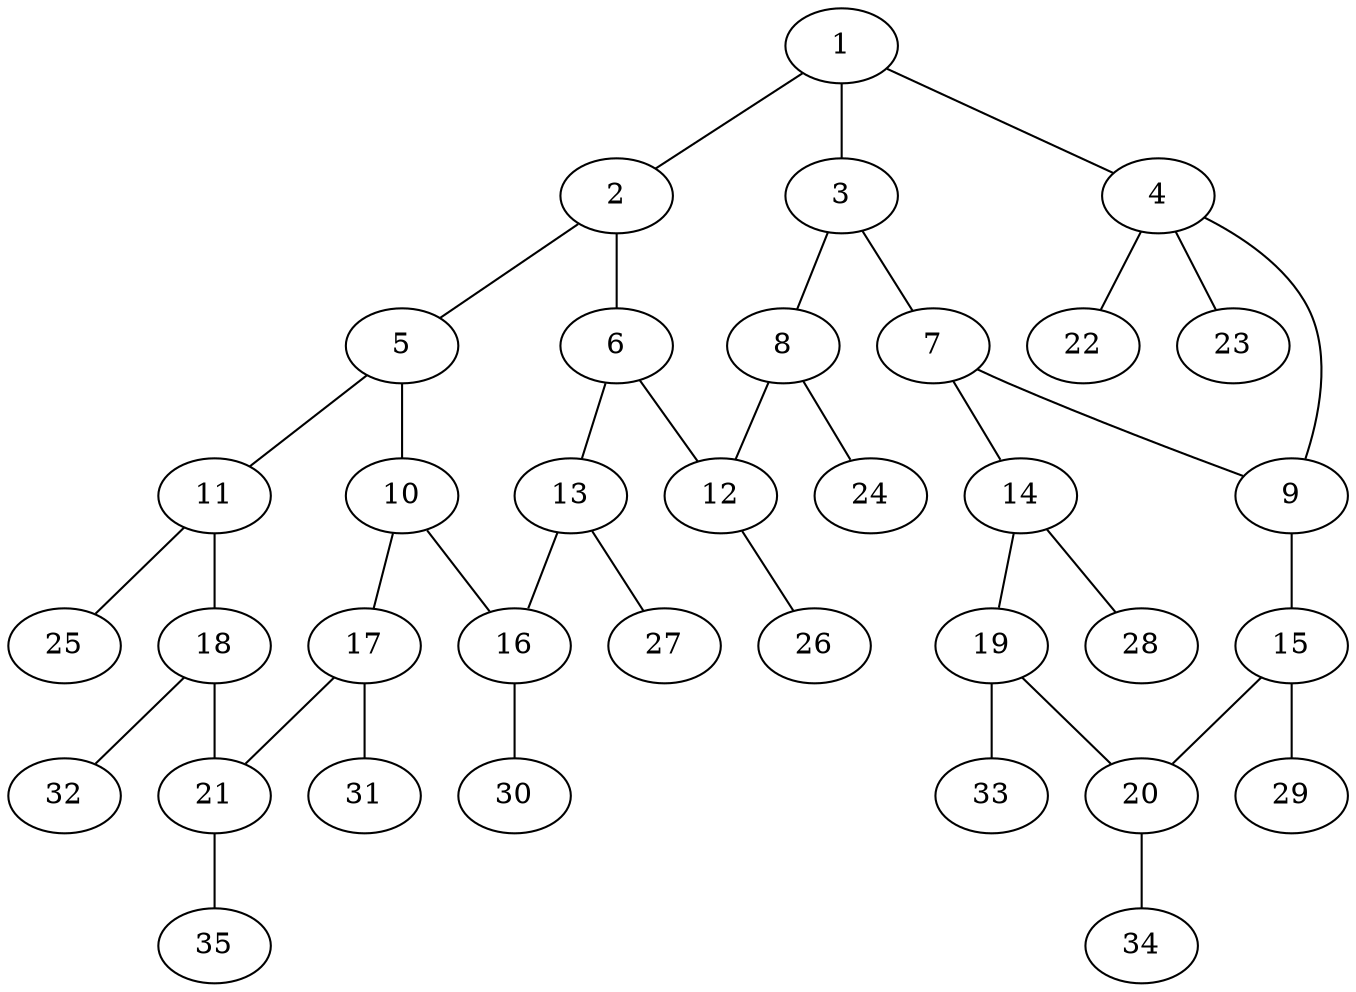 graph molecule_170 {
	1	 [chem=C];
	2	 [chem=C];
	1 -- 2	 [valence=1];
	3	 [chem=C];
	1 -- 3	 [valence=2];
	4	 [chem=C];
	1 -- 4	 [valence=1];
	5	 [chem=C];
	2 -- 5	 [valence=1];
	6	 [chem=C];
	2 -- 6	 [valence=2];
	7	 [chem=C];
	3 -- 7	 [valence=1];
	8	 [chem=C];
	3 -- 8	 [valence=1];
	9	 [chem=C];
	4 -- 9	 [valence=1];
	22	 [chem=H];
	4 -- 22	 [valence=1];
	23	 [chem=H];
	4 -- 23	 [valence=1];
	10	 [chem=C];
	5 -- 10	 [valence=2];
	11	 [chem=C];
	5 -- 11	 [valence=1];
	12	 [chem=C];
	6 -- 12	 [valence=1];
	13	 [chem=C];
	6 -- 13	 [valence=1];
	7 -- 9	 [valence=2];
	14	 [chem=C];
	7 -- 14	 [valence=1];
	8 -- 12	 [valence=2];
	24	 [chem=H];
	8 -- 24	 [valence=1];
	15	 [chem=C];
	9 -- 15	 [valence=1];
	16	 [chem=C];
	10 -- 16	 [valence=1];
	17	 [chem=C];
	10 -- 17	 [valence=1];
	18	 [chem=C];
	11 -- 18	 [valence=2];
	25	 [chem=H];
	11 -- 25	 [valence=1];
	26	 [chem=H];
	12 -- 26	 [valence=1];
	13 -- 16	 [valence=2];
	27	 [chem=H];
	13 -- 27	 [valence=1];
	19	 [chem=C];
	14 -- 19	 [valence=2];
	28	 [chem=H];
	14 -- 28	 [valence=1];
	20	 [chem=C];
	15 -- 20	 [valence=2];
	29	 [chem=H];
	15 -- 29	 [valence=1];
	30	 [chem=H];
	16 -- 30	 [valence=1];
	21	 [chem=C];
	17 -- 21	 [valence=2];
	31	 [chem=H];
	17 -- 31	 [valence=1];
	18 -- 21	 [valence=1];
	32	 [chem=H];
	18 -- 32	 [valence=1];
	19 -- 20	 [valence=1];
	33	 [chem=H];
	19 -- 33	 [valence=1];
	34	 [chem=H];
	20 -- 34	 [valence=1];
	35	 [chem=H];
	21 -- 35	 [valence=1];
}
